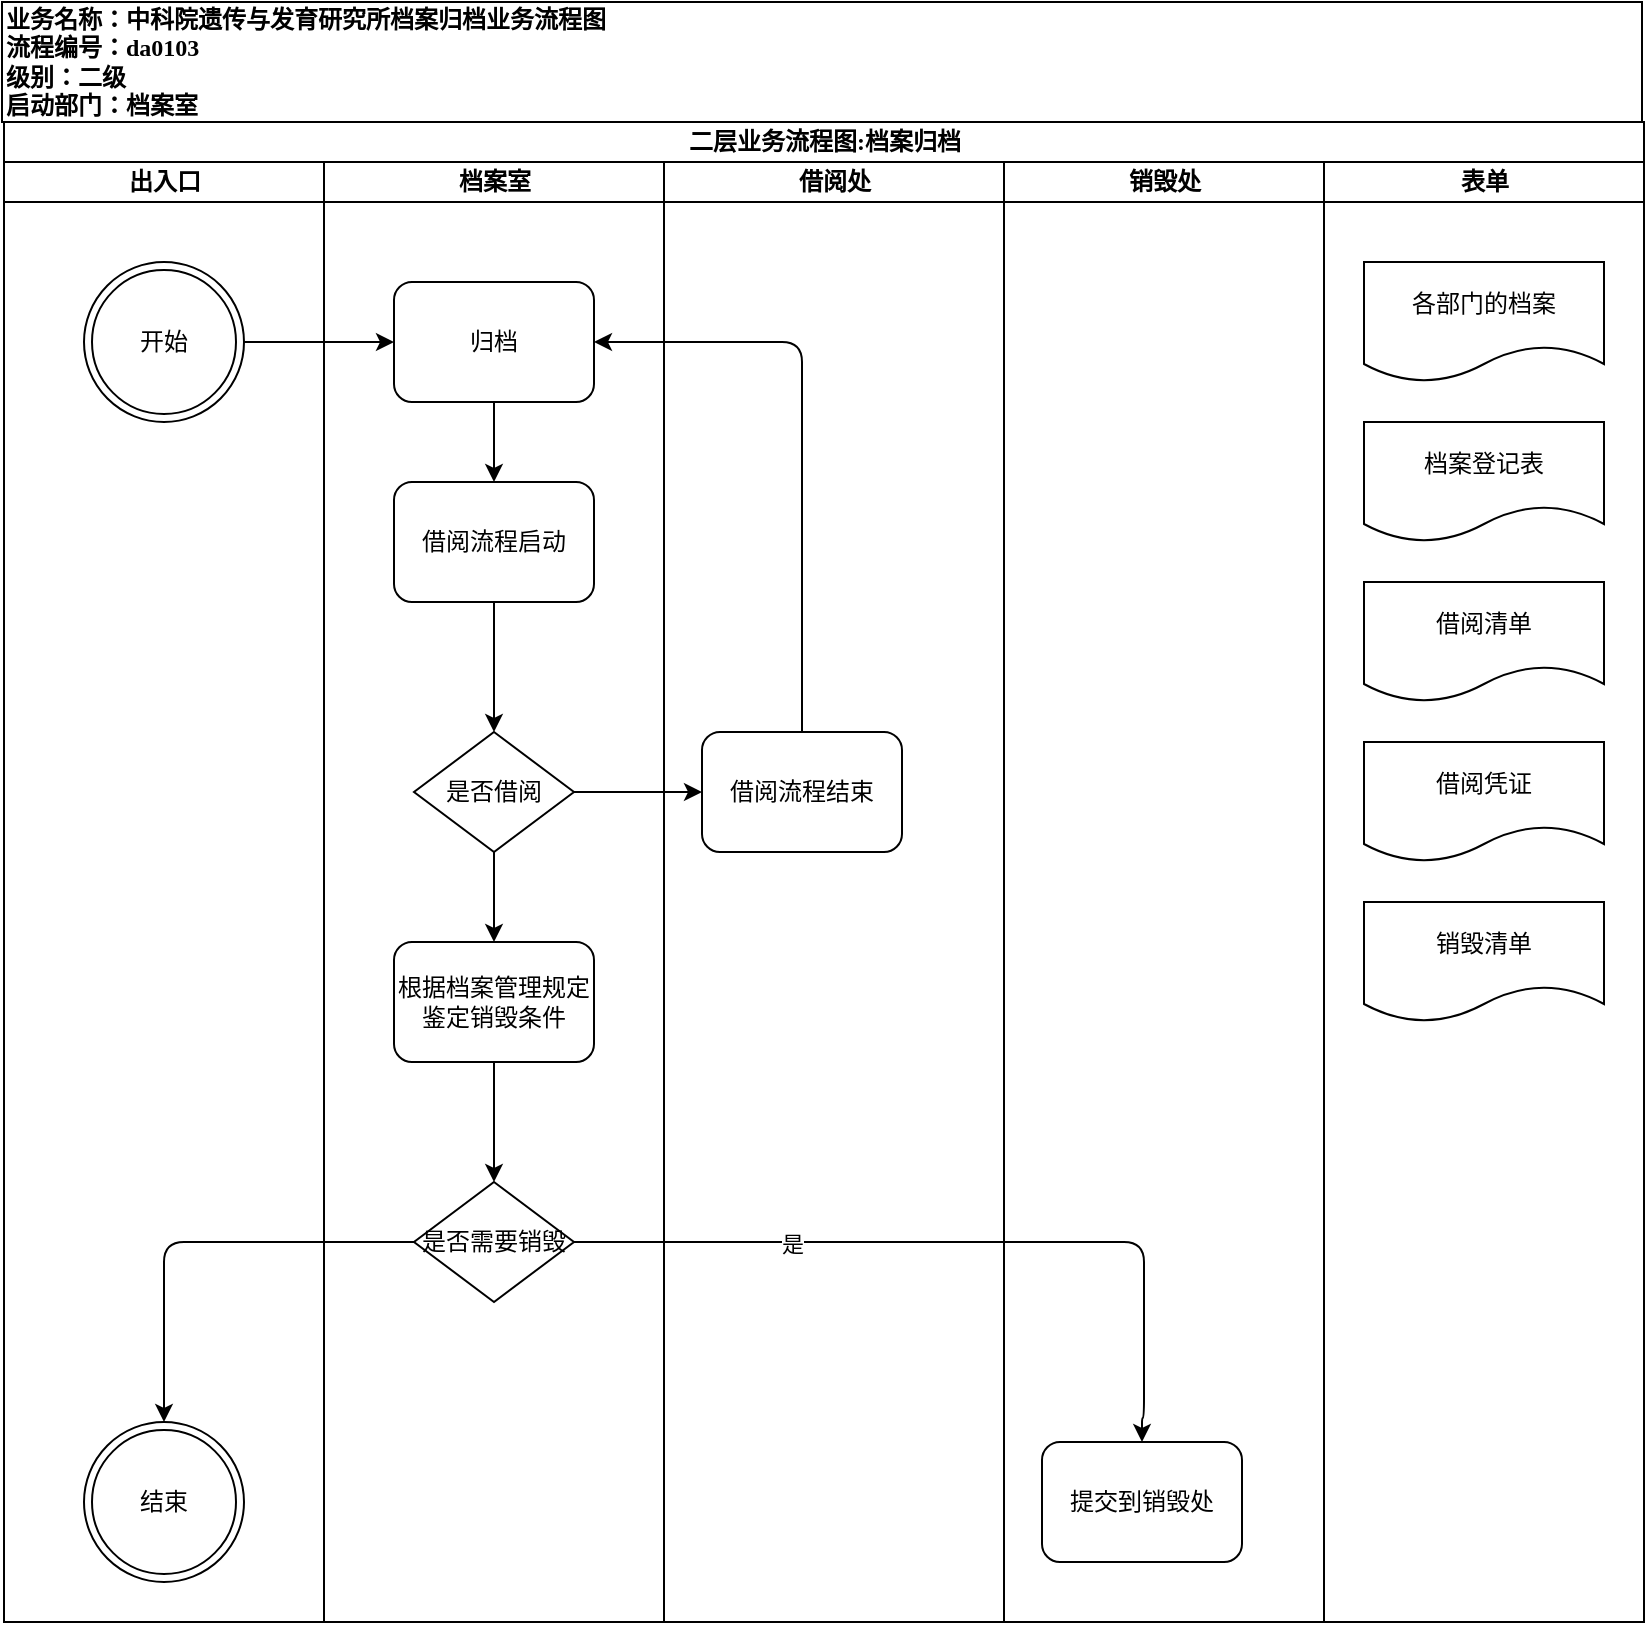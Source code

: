 <mxfile version="20.6.1" type="device"><diagram name="Page-1" id="74e2e168-ea6b-b213-b513-2b3c1d86103e"><mxGraphModel dx="1185" dy="714" grid="1" gridSize="10" guides="1" tooltips="1" connect="1" arrows="1" fold="1" page="1" pageScale="1" pageWidth="1100" pageHeight="850" background="none" math="0" shadow="0"><root><mxCell id="0"/><mxCell id="1" parent="0"/><mxCell id="77e6c97f196da883-1" value="二层业务流程图:档案归档" style="swimlane;html=1;childLayout=stackLayout;startSize=20;rounded=0;shadow=0;labelBackgroundColor=none;strokeWidth=1;fontFamily=Verdana;fontSize=12;align=center;verticalAlign=middle;swimlaneFillColor=none;" parent="1" vertex="1"><mxGeometry x="71" y="90" width="820" height="750" as="geometry"/></mxCell><mxCell id="77e6c97f196da883-2" value="出入口" style="swimlane;html=1;startSize=20;fontSize=12;verticalAlign=middle;" parent="77e6c97f196da883-1" vertex="1"><mxGeometry y="20" width="160" height="730" as="geometry"/></mxCell><mxCell id="FVrMTEXDV7RXB85mmUMX-4" value="开始" style="ellipse;shape=doubleEllipse;whiteSpace=wrap;html=1;aspect=fixed;fontSize=12;verticalAlign=middle;" parent="77e6c97f196da883-2" vertex="1"><mxGeometry x="40" y="50" width="80" height="80" as="geometry"/></mxCell><mxCell id="FVrMTEXDV7RXB85mmUMX-7" value="结束" style="ellipse;shape=doubleEllipse;whiteSpace=wrap;html=1;aspect=fixed;fontSize=12;verticalAlign=middle;" parent="77e6c97f196da883-2" vertex="1"><mxGeometry x="40" y="630" width="80" height="80" as="geometry"/></mxCell><mxCell id="BENBnzg649miSWOGqwSQ-32" value="档案室" style="swimlane;html=1;startSize=20;fontSize=12;verticalAlign=middle;" parent="77e6c97f196da883-1" vertex="1"><mxGeometry x="160" y="20" width="170" height="730" as="geometry"/></mxCell><mxCell id="I1Ig4vzbtfTGCNlPPQqj-10" style="edgeStyle=orthogonalEdgeStyle;rounded=1;orthogonalLoop=1;jettySize=auto;html=1;entryX=0.5;entryY=0;entryDx=0;entryDy=0;" edge="1" parent="BENBnzg649miSWOGqwSQ-32" source="77e6c97f196da883-11" target="o2zRHyind6LzTHhMiPhm-2"><mxGeometry relative="1" as="geometry"/></mxCell><mxCell id="77e6c97f196da883-11" value="归档" style="rounded=1;whiteSpace=wrap;html=1;shadow=0;labelBackgroundColor=none;strokeWidth=1;fontFamily=Verdana;fontSize=12;align=center;verticalAlign=middle;" parent="BENBnzg649miSWOGqwSQ-32" vertex="1"><mxGeometry x="35" y="60" width="100" height="60" as="geometry"/></mxCell><mxCell id="I1Ig4vzbtfTGCNlPPQqj-7" style="edgeStyle=orthogonalEdgeStyle;rounded=1;orthogonalLoop=1;jettySize=auto;html=1;" edge="1" parent="BENBnzg649miSWOGqwSQ-32" source="FVrMTEXDV7RXB85mmUMX-14" target="o2zRHyind6LzTHhMiPhm-8"><mxGeometry relative="1" as="geometry"/></mxCell><mxCell id="FVrMTEXDV7RXB85mmUMX-14" value="是否借阅" style="rhombus;whiteSpace=wrap;html=1;rounded=0;shadow=0;labelBackgroundColor=none;strokeWidth=1;fontFamily=Verdana;fontSize=12;align=center;verticalAlign=middle;" parent="BENBnzg649miSWOGqwSQ-32" vertex="1"><mxGeometry x="45" y="285" width="80" height="60" as="geometry"/></mxCell><mxCell id="o2zRHyind6LzTHhMiPhm-12" style="edgeStyle=orthogonalEdgeStyle;rounded=1;orthogonalLoop=1;jettySize=auto;html=1;" parent="BENBnzg649miSWOGqwSQ-32" source="o2zRHyind6LzTHhMiPhm-8" target="o2zRHyind6LzTHhMiPhm-9" edge="1"><mxGeometry relative="1" as="geometry"/></mxCell><mxCell id="o2zRHyind6LzTHhMiPhm-8" value="根据档案管理规定&lt;br&gt;鉴定销毁条件" style="rounded=1;whiteSpace=wrap;html=1;shadow=0;labelBackgroundColor=none;strokeWidth=1;fontFamily=Verdana;fontSize=12;align=center;verticalAlign=middle;" parent="BENBnzg649miSWOGqwSQ-32" vertex="1"><mxGeometry x="35" y="390" width="100" height="60" as="geometry"/></mxCell><mxCell id="o2zRHyind6LzTHhMiPhm-9" value="是否需要销毁" style="rhombus;whiteSpace=wrap;html=1;rounded=0;shadow=0;labelBackgroundColor=none;strokeWidth=1;fontFamily=Verdana;fontSize=12;align=center;verticalAlign=middle;" parent="BENBnzg649miSWOGqwSQ-32" vertex="1"><mxGeometry x="45" y="510" width="80" height="60" as="geometry"/></mxCell><mxCell id="I1Ig4vzbtfTGCNlPPQqj-11" style="edgeStyle=orthogonalEdgeStyle;rounded=1;orthogonalLoop=1;jettySize=auto;html=1;entryX=0.5;entryY=0;entryDx=0;entryDy=0;" edge="1" parent="BENBnzg649miSWOGqwSQ-32" source="o2zRHyind6LzTHhMiPhm-2" target="FVrMTEXDV7RXB85mmUMX-14"><mxGeometry relative="1" as="geometry"/></mxCell><mxCell id="o2zRHyind6LzTHhMiPhm-2" value="借阅流程启动" style="rounded=1;whiteSpace=wrap;html=1;shadow=0;labelBackgroundColor=none;strokeWidth=1;fontFamily=Verdana;fontSize=12;align=center;verticalAlign=middle;" parent="BENBnzg649miSWOGqwSQ-32" vertex="1"><mxGeometry x="35" y="160" width="100" height="60" as="geometry"/></mxCell><mxCell id="77e6c97f196da883-5" value="借阅处" style="swimlane;html=1;startSize=20;fontSize=12;verticalAlign=middle;" parent="77e6c97f196da883-1" vertex="1"><mxGeometry x="330" y="20" width="170" height="730" as="geometry"/></mxCell><mxCell id="o2zRHyind6LzTHhMiPhm-6" value="借阅流程结束" style="rounded=1;whiteSpace=wrap;html=1;shadow=0;labelBackgroundColor=none;strokeWidth=1;fontFamily=Verdana;fontSize=12;align=center;verticalAlign=middle;" parent="77e6c97f196da883-5" vertex="1"><mxGeometry x="19" y="285" width="100" height="60" as="geometry"/></mxCell><mxCell id="77e6c97f196da883-6" value="销毁处" style="swimlane;html=1;startSize=20;fontSize=12;verticalAlign=middle;" parent="77e6c97f196da883-1" vertex="1"><mxGeometry x="500" y="20" width="160" height="730" as="geometry"/></mxCell><mxCell id="o2zRHyind6LzTHhMiPhm-10" value="提交到销毁处" style="rounded=1;whiteSpace=wrap;html=1;shadow=0;labelBackgroundColor=none;strokeWidth=1;fontFamily=Verdana;fontSize=12;align=center;verticalAlign=middle;" parent="77e6c97f196da883-6" vertex="1"><mxGeometry x="19" y="640" width="100" height="60" as="geometry"/></mxCell><mxCell id="o2zRHyind6LzTHhMiPhm-14" style="edgeStyle=orthogonalEdgeStyle;rounded=1;orthogonalLoop=1;jettySize=auto;html=1;entryX=0.5;entryY=0;entryDx=0;entryDy=0;" parent="77e6c97f196da883-1" source="o2zRHyind6LzTHhMiPhm-9" target="FVrMTEXDV7RXB85mmUMX-7" edge="1"><mxGeometry relative="1" as="geometry"/></mxCell><mxCell id="o2zRHyind6LzTHhMiPhm-15" style="edgeStyle=orthogonalEdgeStyle;rounded=1;orthogonalLoop=1;jettySize=auto;html=1;entryX=0.5;entryY=0;entryDx=0;entryDy=0;" parent="77e6c97f196da883-1" source="o2zRHyind6LzTHhMiPhm-9" target="o2zRHyind6LzTHhMiPhm-10" edge="1"><mxGeometry relative="1" as="geometry"><mxPoint x="570" y="650" as="targetPoint"/><Array as="points"><mxPoint x="570" y="560"/><mxPoint x="570" y="648"/><mxPoint x="569" y="648"/></Array></mxGeometry></mxCell><mxCell id="o2zRHyind6LzTHhMiPhm-17" value="是" style="edgeLabel;html=1;align=center;verticalAlign=middle;resizable=0;points=[];" parent="o2zRHyind6LzTHhMiPhm-15" vertex="1" connectable="0"><mxGeometry x="-0.438" y="-1" relative="1" as="geometry"><mxPoint as="offset"/></mxGeometry></mxCell><mxCell id="BENBnzg649miSWOGqwSQ-25" value="表单" style="swimlane;html=1;startSize=20;fontSize=12;verticalAlign=middle;" parent="77e6c97f196da883-1" vertex="1"><mxGeometry x="660" y="20" width="160" height="730" as="geometry"/></mxCell><mxCell id="BENBnzg649miSWOGqwSQ-26" value="各部门的档案" style="shape=document;whiteSpace=wrap;html=1;boundedLbl=1;fontSize=12;verticalAlign=middle;" parent="BENBnzg649miSWOGqwSQ-25" vertex="1"><mxGeometry x="20" y="50" width="120" height="60" as="geometry"/></mxCell><mxCell id="BENBnzg649miSWOGqwSQ-27" value="档案登记表" style="shape=document;whiteSpace=wrap;html=1;boundedLbl=1;fontSize=12;verticalAlign=middle;" parent="BENBnzg649miSWOGqwSQ-25" vertex="1"><mxGeometry x="20" y="130" width="120" height="60" as="geometry"/></mxCell><mxCell id="kCllnYX9sqXBMZhgnGVr-1" value="借阅清单" style="shape=document;whiteSpace=wrap;html=1;boundedLbl=1;fontSize=12;verticalAlign=middle;" parent="BENBnzg649miSWOGqwSQ-25" vertex="1"><mxGeometry x="20" y="210" width="120" height="60" as="geometry"/></mxCell><mxCell id="kCllnYX9sqXBMZhgnGVr-4" value="销毁清单" style="shape=document;whiteSpace=wrap;html=1;boundedLbl=1;fontSize=12;verticalAlign=middle;" parent="BENBnzg649miSWOGqwSQ-25" vertex="1"><mxGeometry x="20" y="370" width="120" height="60" as="geometry"/></mxCell><mxCell id="I1Ig4vzbtfTGCNlPPQqj-13" value="借阅凭证" style="shape=document;whiteSpace=wrap;html=1;boundedLbl=1;fontSize=12;verticalAlign=middle;" vertex="1" parent="BENBnzg649miSWOGqwSQ-25"><mxGeometry x="20" y="290" width="120" height="60" as="geometry"/></mxCell><mxCell id="Pi8Ou4y8X1mpnOoW9W-i-3" style="edgeStyle=orthogonalEdgeStyle;rounded=0;orthogonalLoop=1;jettySize=auto;html=1;entryX=0;entryY=0.5;entryDx=0;entryDy=0;" parent="77e6c97f196da883-1" source="FVrMTEXDV7RXB85mmUMX-4" target="77e6c97f196da883-11" edge="1"><mxGeometry relative="1" as="geometry"><mxPoint x="190.0" y="110" as="targetPoint"/></mxGeometry></mxCell><mxCell id="I1Ig4vzbtfTGCNlPPQqj-3" style="edgeStyle=orthogonalEdgeStyle;rounded=1;orthogonalLoop=1;jettySize=auto;html=1;entryX=1;entryY=0.5;entryDx=0;entryDy=0;" edge="1" parent="77e6c97f196da883-1" source="o2zRHyind6LzTHhMiPhm-6" target="77e6c97f196da883-11"><mxGeometry relative="1" as="geometry"><Array as="points"><mxPoint x="399" y="110"/></Array></mxGeometry></mxCell><mxCell id="I1Ig4vzbtfTGCNlPPQqj-12" style="edgeStyle=orthogonalEdgeStyle;rounded=1;orthogonalLoop=1;jettySize=auto;html=1;entryX=0;entryY=0.5;entryDx=0;entryDy=0;" edge="1" parent="77e6c97f196da883-1" source="FVrMTEXDV7RXB85mmUMX-14" target="o2zRHyind6LzTHhMiPhm-6"><mxGeometry relative="1" as="geometry"/></mxCell><mxCell id="Pi8Ou4y8X1mpnOoW9W-i-1" value="&lt;span style=&quot;font-family: Verdana; font-weight: 700;&quot;&gt;业务名称：中科院遗传与发育研究所档案归档业务流程图&lt;br&gt;流程编号：da0103&lt;br&gt;级别：二级&lt;br&gt;启动部门：档案室&lt;br&gt;&lt;/span&gt;" style="rounded=0;whiteSpace=wrap;html=1;align=left;" parent="1" vertex="1"><mxGeometry x="70" y="30" width="820" height="60" as="geometry"/></mxCell></root></mxGraphModel></diagram></mxfile>